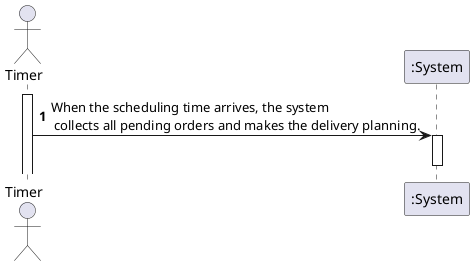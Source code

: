 @startuml
autonumber
actor "Timer" as CLI

participant ":System" as SY

activate CLI
CLI -> SY:When the scheduling time arrives, the system\n collects all pending orders and makes the delivery planning.

activate SY

deactivate SY


@enduml
